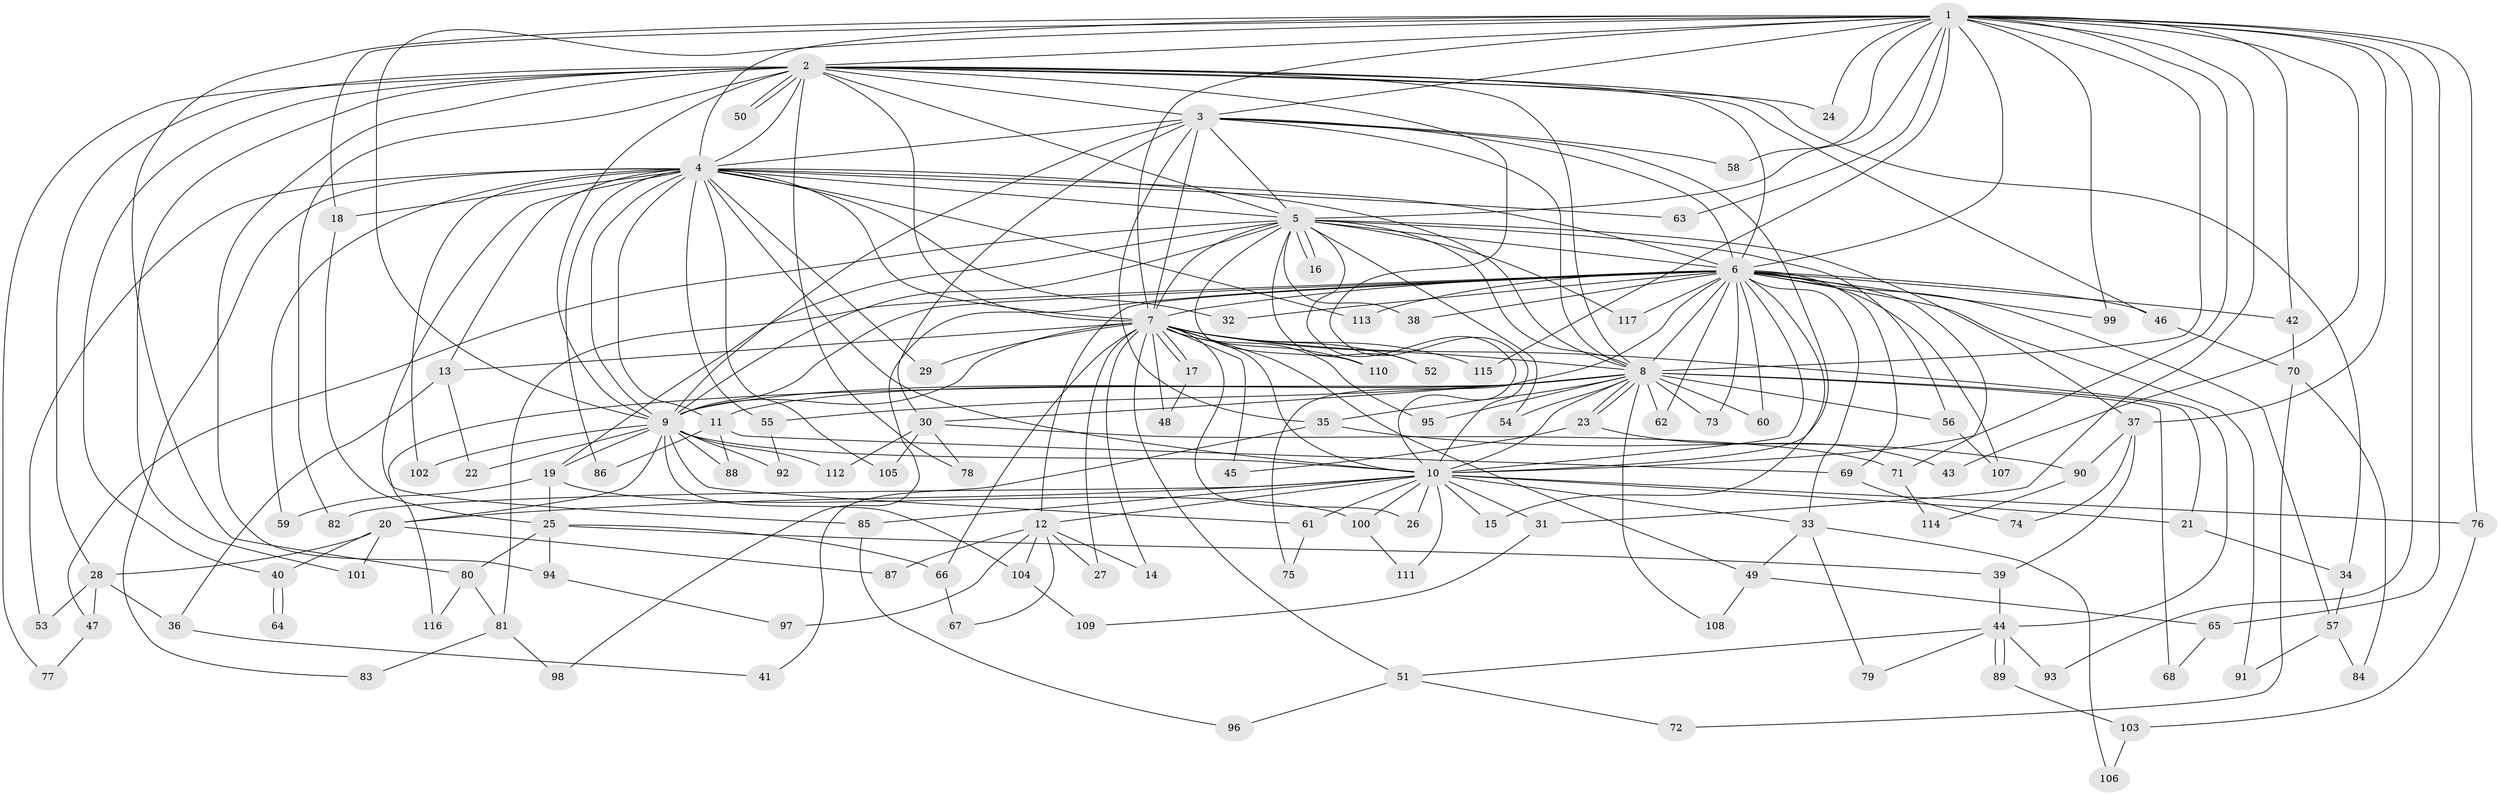 // Generated by graph-tools (version 1.1) at 2025/49/03/09/25 03:49:42]
// undirected, 117 vertices, 259 edges
graph export_dot {
graph [start="1"]
  node [color=gray90,style=filled];
  1;
  2;
  3;
  4;
  5;
  6;
  7;
  8;
  9;
  10;
  11;
  12;
  13;
  14;
  15;
  16;
  17;
  18;
  19;
  20;
  21;
  22;
  23;
  24;
  25;
  26;
  27;
  28;
  29;
  30;
  31;
  32;
  33;
  34;
  35;
  36;
  37;
  38;
  39;
  40;
  41;
  42;
  43;
  44;
  45;
  46;
  47;
  48;
  49;
  50;
  51;
  52;
  53;
  54;
  55;
  56;
  57;
  58;
  59;
  60;
  61;
  62;
  63;
  64;
  65;
  66;
  67;
  68;
  69;
  70;
  71;
  72;
  73;
  74;
  75;
  76;
  77;
  78;
  79;
  80;
  81;
  82;
  83;
  84;
  85;
  86;
  87;
  88;
  89;
  90;
  91;
  92;
  93;
  94;
  95;
  96;
  97;
  98;
  99;
  100;
  101;
  102;
  103;
  104;
  105;
  106;
  107;
  108;
  109;
  110;
  111;
  112;
  113;
  114;
  115;
  116;
  117;
  1 -- 2;
  1 -- 3;
  1 -- 4;
  1 -- 5;
  1 -- 6;
  1 -- 7;
  1 -- 8;
  1 -- 9;
  1 -- 10;
  1 -- 18;
  1 -- 24;
  1 -- 31;
  1 -- 37;
  1 -- 42;
  1 -- 43;
  1 -- 58;
  1 -- 63;
  1 -- 65;
  1 -- 76;
  1 -- 80;
  1 -- 93;
  1 -- 99;
  1 -- 115;
  2 -- 3;
  2 -- 4;
  2 -- 5;
  2 -- 6;
  2 -- 7;
  2 -- 8;
  2 -- 9;
  2 -- 10;
  2 -- 24;
  2 -- 28;
  2 -- 34;
  2 -- 40;
  2 -- 46;
  2 -- 50;
  2 -- 50;
  2 -- 77;
  2 -- 78;
  2 -- 82;
  2 -- 94;
  2 -- 101;
  3 -- 4;
  3 -- 5;
  3 -- 6;
  3 -- 7;
  3 -- 8;
  3 -- 9;
  3 -- 10;
  3 -- 30;
  3 -- 35;
  3 -- 58;
  4 -- 5;
  4 -- 6;
  4 -- 7;
  4 -- 8;
  4 -- 9;
  4 -- 10;
  4 -- 11;
  4 -- 13;
  4 -- 18;
  4 -- 29;
  4 -- 32;
  4 -- 53;
  4 -- 55;
  4 -- 59;
  4 -- 63;
  4 -- 83;
  4 -- 85;
  4 -- 86;
  4 -- 102;
  4 -- 105;
  4 -- 113;
  5 -- 6;
  5 -- 7;
  5 -- 8;
  5 -- 9;
  5 -- 10;
  5 -- 16;
  5 -- 16;
  5 -- 19;
  5 -- 37;
  5 -- 38;
  5 -- 47;
  5 -- 52;
  5 -- 54;
  5 -- 56;
  5 -- 110;
  5 -- 117;
  6 -- 7;
  6 -- 8;
  6 -- 9;
  6 -- 10;
  6 -- 12;
  6 -- 15;
  6 -- 32;
  6 -- 33;
  6 -- 38;
  6 -- 42;
  6 -- 46;
  6 -- 57;
  6 -- 60;
  6 -- 62;
  6 -- 69;
  6 -- 71;
  6 -- 73;
  6 -- 75;
  6 -- 81;
  6 -- 91;
  6 -- 98;
  6 -- 99;
  6 -- 107;
  6 -- 113;
  6 -- 117;
  7 -- 8;
  7 -- 9;
  7 -- 10;
  7 -- 13;
  7 -- 14;
  7 -- 17;
  7 -- 17;
  7 -- 26;
  7 -- 27;
  7 -- 29;
  7 -- 44;
  7 -- 45;
  7 -- 48;
  7 -- 49;
  7 -- 51;
  7 -- 52;
  7 -- 66;
  7 -- 95;
  7 -- 110;
  7 -- 115;
  8 -- 9;
  8 -- 10;
  8 -- 11;
  8 -- 21;
  8 -- 23;
  8 -- 23;
  8 -- 30;
  8 -- 35;
  8 -- 54;
  8 -- 55;
  8 -- 56;
  8 -- 60;
  8 -- 62;
  8 -- 68;
  8 -- 73;
  8 -- 95;
  8 -- 108;
  8 -- 116;
  9 -- 10;
  9 -- 19;
  9 -- 20;
  9 -- 22;
  9 -- 61;
  9 -- 88;
  9 -- 92;
  9 -- 102;
  9 -- 104;
  9 -- 112;
  10 -- 12;
  10 -- 15;
  10 -- 20;
  10 -- 21;
  10 -- 26;
  10 -- 31;
  10 -- 33;
  10 -- 61;
  10 -- 76;
  10 -- 82;
  10 -- 85;
  10 -- 100;
  10 -- 111;
  11 -- 69;
  11 -- 86;
  11 -- 88;
  12 -- 14;
  12 -- 27;
  12 -- 67;
  12 -- 87;
  12 -- 97;
  12 -- 104;
  13 -- 22;
  13 -- 36;
  17 -- 48;
  18 -- 25;
  19 -- 25;
  19 -- 59;
  19 -- 100;
  20 -- 28;
  20 -- 40;
  20 -- 87;
  20 -- 101;
  21 -- 34;
  23 -- 43;
  23 -- 45;
  25 -- 39;
  25 -- 66;
  25 -- 80;
  25 -- 94;
  28 -- 36;
  28 -- 47;
  28 -- 53;
  30 -- 71;
  30 -- 78;
  30 -- 105;
  30 -- 112;
  31 -- 109;
  33 -- 49;
  33 -- 79;
  33 -- 106;
  34 -- 57;
  35 -- 41;
  35 -- 90;
  36 -- 41;
  37 -- 39;
  37 -- 74;
  37 -- 90;
  39 -- 44;
  40 -- 64;
  40 -- 64;
  42 -- 70;
  44 -- 51;
  44 -- 79;
  44 -- 89;
  44 -- 89;
  44 -- 93;
  46 -- 70;
  47 -- 77;
  49 -- 65;
  49 -- 108;
  51 -- 72;
  51 -- 96;
  55 -- 92;
  56 -- 107;
  57 -- 84;
  57 -- 91;
  61 -- 75;
  65 -- 68;
  66 -- 67;
  69 -- 74;
  70 -- 72;
  70 -- 84;
  71 -- 114;
  76 -- 103;
  80 -- 81;
  80 -- 116;
  81 -- 83;
  81 -- 98;
  85 -- 96;
  89 -- 103;
  90 -- 114;
  94 -- 97;
  100 -- 111;
  103 -- 106;
  104 -- 109;
}
